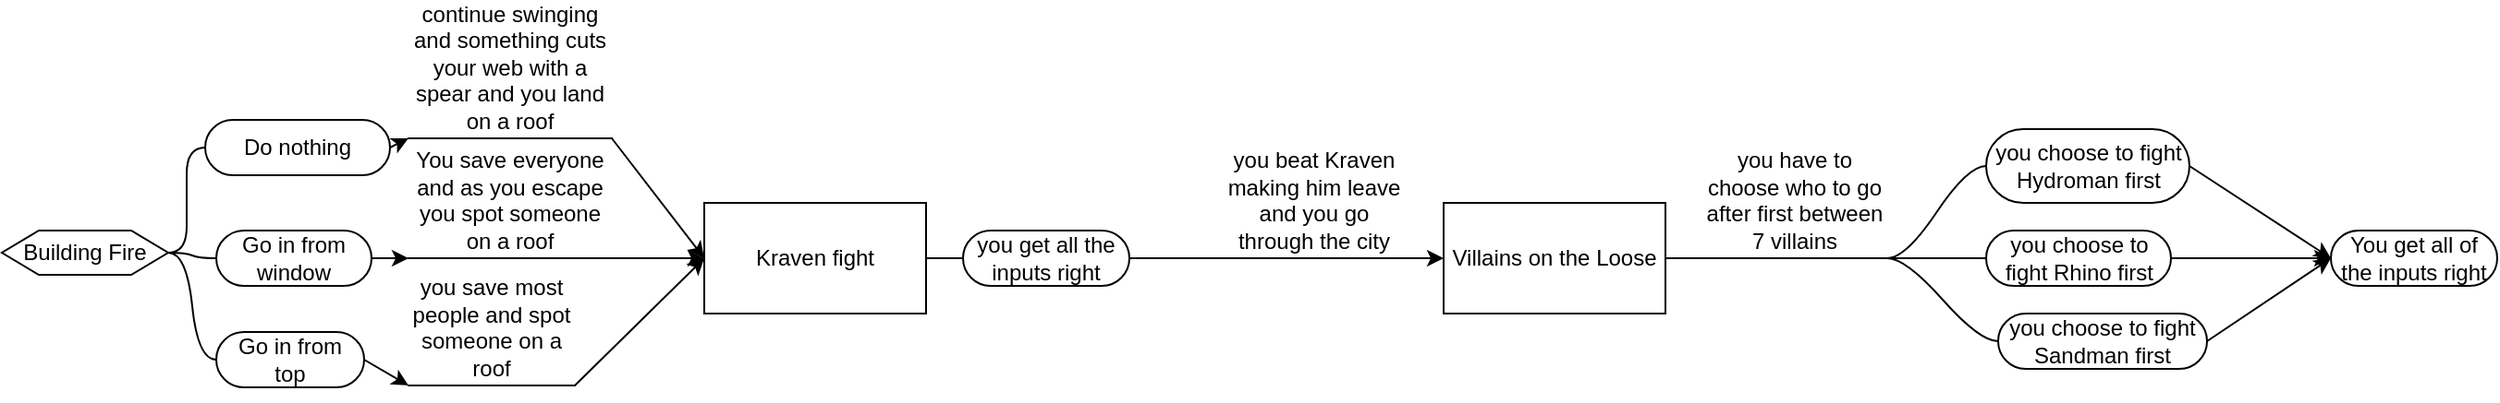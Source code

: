 <mxfile version="18.0.0" type="github">
  <diagram id="C5RBs43oDa-KdzZeNtuy" name="Page-1">
    <mxGraphModel dx="1354" dy="226" grid="1" gridSize="10" guides="1" tooltips="1" connect="1" arrows="1" fold="1" page="1" pageScale="1" pageWidth="5000" pageHeight="500" math="0" shadow="0">
      <root>
        <mxCell id="WIyWlLk6GJQsqaUBKTNV-0" />
        <mxCell id="WIyWlLk6GJQsqaUBKTNV-1" parent="WIyWlLk6GJQsqaUBKTNV-0" />
        <mxCell id="rfu-AUAui71PsU8ORFb6-0" value="Building Fire" style="shape=hexagon;perimeter=hexagonPerimeter2;whiteSpace=wrap;html=1;fixedSize=1;" vertex="1" parent="WIyWlLk6GJQsqaUBKTNV-1">
          <mxGeometry y="750" width="90" height="24" as="geometry" />
        </mxCell>
        <mxCell id="rfu-AUAui71PsU8ORFb6-26" value="" style="edgeStyle=none;rounded=0;orthogonalLoop=1;jettySize=auto;html=1;exitX=1;exitY=0.5;exitDx=0;exitDy=0;" edge="1" parent="WIyWlLk6GJQsqaUBKTNV-1" source="rfu-AUAui71PsU8ORFb6-48" target="rfu-AUAui71PsU8ORFb6-25">
          <mxGeometry relative="1" as="geometry">
            <mxPoint x="205.048" y="699.714" as="sourcePoint" />
          </mxGeometry>
        </mxCell>
        <mxCell id="rfu-AUAui71PsU8ORFb6-40" style="edgeStyle=none;rounded=0;orthogonalLoop=1;jettySize=auto;html=1;exitX=1;exitY=1;exitDx=0;exitDy=0;entryX=0;entryY=0.5;entryDx=0;entryDy=0;" edge="1" parent="WIyWlLk6GJQsqaUBKTNV-1" source="rfu-AUAui71PsU8ORFb6-25" target="rfu-AUAui71PsU8ORFb6-37">
          <mxGeometry relative="1" as="geometry" />
        </mxCell>
        <mxCell id="rfu-AUAui71PsU8ORFb6-25" value="continue swinging and something cuts your web with a spear and you land on a roof" style="whiteSpace=wrap;html=1;shape=partialRectangle;top=0;left=0;bottom=1;right=0;points=[[0,1],[1,1]];fillColor=none;align=center;verticalAlign=bottom;routingCenterY=0.5;snapToPoint=1;recursiveResize=0;autosize=1;treeFolding=1;treeMoving=1;newEdgeStyle={&quot;edgeStyle&quot;:&quot;entityRelationEdgeStyle&quot;,&quot;startArrow&quot;:&quot;none&quot;,&quot;endArrow&quot;:&quot;none&quot;,&quot;segment&quot;:10,&quot;curved&quot;:1};" vertex="1" parent="WIyWlLk6GJQsqaUBKTNV-1">
          <mxGeometry x="220" y="630" width="110" height="70" as="geometry" />
        </mxCell>
        <mxCell id="rfu-AUAui71PsU8ORFb6-36" value="" style="edgeStyle=none;rounded=0;orthogonalLoop=1;jettySize=auto;html=1;entryX=0;entryY=0.5;entryDx=0;entryDy=0;" edge="1" parent="WIyWlLk6GJQsqaUBKTNV-1" source="rfu-AUAui71PsU8ORFb6-31" target="rfu-AUAui71PsU8ORFb6-37">
          <mxGeometry relative="1" as="geometry">
            <mxPoint x="380" y="760" as="targetPoint" />
          </mxGeometry>
        </mxCell>
        <mxCell id="rfu-AUAui71PsU8ORFb6-31" value="You save everyone and as you escape you spot someone on a roof" style="whiteSpace=wrap;html=1;shape=partialRectangle;top=0;left=0;bottom=1;right=0;points=[[0,1],[1,1]];fillColor=none;align=center;verticalAlign=bottom;routingCenterY=0.5;snapToPoint=1;recursiveResize=0;autosize=1;treeFolding=1;treeMoving=1;newEdgeStyle={&quot;edgeStyle&quot;:&quot;entityRelationEdgeStyle&quot;,&quot;startArrow&quot;:&quot;none&quot;,&quot;endArrow&quot;:&quot;none&quot;,&quot;segment&quot;:10,&quot;curved&quot;:1};" vertex="1" parent="WIyWlLk6GJQsqaUBKTNV-1">
          <mxGeometry x="220" y="715" width="110" height="50" as="geometry" />
        </mxCell>
        <mxCell id="rfu-AUAui71PsU8ORFb6-41" style="edgeStyle=none;rounded=0;orthogonalLoop=1;jettySize=auto;html=1;exitX=1;exitY=1;exitDx=0;exitDy=0;entryX=0;entryY=0.5;entryDx=0;entryDy=0;" edge="1" parent="WIyWlLk6GJQsqaUBKTNV-1" source="rfu-AUAui71PsU8ORFb6-33" target="rfu-AUAui71PsU8ORFb6-37">
          <mxGeometry relative="1" as="geometry">
            <mxPoint x="370" y="760.0" as="targetPoint" />
          </mxGeometry>
        </mxCell>
        <mxCell id="rfu-AUAui71PsU8ORFb6-33" value="you save most people and spot someone on a roof" style="whiteSpace=wrap;html=1;shape=partialRectangle;top=0;left=0;bottom=1;right=0;points=[[0,1],[1,1]];fillColor=none;align=center;verticalAlign=bottom;routingCenterY=0.5;snapToPoint=1;recursiveResize=0;autosize=1;treeFolding=1;treeMoving=1;newEdgeStyle={&quot;edgeStyle&quot;:&quot;entityRelationEdgeStyle&quot;,&quot;startArrow&quot;:&quot;none&quot;,&quot;endArrow&quot;:&quot;none&quot;,&quot;segment&quot;:10,&quot;curved&quot;:1};" vertex="1" parent="WIyWlLk6GJQsqaUBKTNV-1">
          <mxGeometry x="220" y="774" width="90" height="60" as="geometry" />
        </mxCell>
        <mxCell id="rfu-AUAui71PsU8ORFb6-37" value="Kraven fight" style="rounded=0;whiteSpace=wrap;html=1;" vertex="1" parent="WIyWlLk6GJQsqaUBKTNV-1">
          <mxGeometry x="380" y="735" width="120" height="60" as="geometry" />
        </mxCell>
        <mxCell id="rfu-AUAui71PsU8ORFb6-48" value="Do nothing" style="whiteSpace=wrap;html=1;rounded=1;arcSize=50;align=center;verticalAlign=middle;strokeWidth=1;autosize=1;spacing=4;treeFolding=1;treeMoving=1;newEdgeStyle={&quot;edgeStyle&quot;:&quot;entityRelationEdgeStyle&quot;,&quot;startArrow&quot;:&quot;none&quot;,&quot;endArrow&quot;:&quot;none&quot;,&quot;segment&quot;:10,&quot;curved&quot;:1};" vertex="1" parent="WIyWlLk6GJQsqaUBKTNV-1">
          <mxGeometry x="110" y="690" width="100" height="30" as="geometry" />
        </mxCell>
        <mxCell id="rfu-AUAui71PsU8ORFb6-49" value="" style="edgeStyle=entityRelationEdgeStyle;startArrow=none;endArrow=none;segment=10;curved=1;rounded=0;exitX=1;exitY=0.5;exitDx=0;exitDy=0;" edge="1" target="rfu-AUAui71PsU8ORFb6-48" parent="WIyWlLk6GJQsqaUBKTNV-1" source="rfu-AUAui71PsU8ORFb6-0">
          <mxGeometry relative="1" as="geometry">
            <mxPoint x="100" y="760" as="sourcePoint" />
          </mxGeometry>
        </mxCell>
        <mxCell id="rfu-AUAui71PsU8ORFb6-52" style="edgeStyle=none;rounded=0;orthogonalLoop=1;jettySize=auto;html=1;exitX=1;exitY=0.5;exitDx=0;exitDy=0;entryX=0;entryY=1;entryDx=0;entryDy=0;" edge="1" parent="WIyWlLk6GJQsqaUBKTNV-1" source="rfu-AUAui71PsU8ORFb6-50" target="rfu-AUAui71PsU8ORFb6-31">
          <mxGeometry relative="1" as="geometry" />
        </mxCell>
        <mxCell id="rfu-AUAui71PsU8ORFb6-50" value="Go in from window" style="whiteSpace=wrap;html=1;rounded=1;arcSize=50;align=center;verticalAlign=middle;strokeWidth=1;autosize=1;spacing=4;treeFolding=1;treeMoving=1;newEdgeStyle={&quot;edgeStyle&quot;:&quot;entityRelationEdgeStyle&quot;,&quot;startArrow&quot;:&quot;none&quot;,&quot;endArrow&quot;:&quot;none&quot;,&quot;segment&quot;:10,&quot;curved&quot;:1};" vertex="1" parent="WIyWlLk6GJQsqaUBKTNV-1">
          <mxGeometry x="116" y="750" width="84" height="30" as="geometry" />
        </mxCell>
        <mxCell id="rfu-AUAui71PsU8ORFb6-51" value="" style="edgeStyle=entityRelationEdgeStyle;startArrow=none;endArrow=none;segment=10;curved=1;rounded=0;exitX=1;exitY=0.5;exitDx=0;exitDy=0;" edge="1" target="rfu-AUAui71PsU8ORFb6-50" parent="WIyWlLk6GJQsqaUBKTNV-1" source="rfu-AUAui71PsU8ORFb6-0">
          <mxGeometry relative="1" as="geometry">
            <mxPoint x="100" y="770" as="sourcePoint" />
          </mxGeometry>
        </mxCell>
        <mxCell id="rfu-AUAui71PsU8ORFb6-56" style="edgeStyle=none;rounded=0;orthogonalLoop=1;jettySize=auto;html=1;exitX=1;exitY=0.5;exitDx=0;exitDy=0;entryX=0;entryY=1;entryDx=0;entryDy=0;" edge="1" parent="WIyWlLk6GJQsqaUBKTNV-1" source="rfu-AUAui71PsU8ORFb6-53" target="rfu-AUAui71PsU8ORFb6-33">
          <mxGeometry relative="1" as="geometry" />
        </mxCell>
        <mxCell id="rfu-AUAui71PsU8ORFb6-53" value="Go in from top" style="whiteSpace=wrap;html=1;rounded=1;arcSize=50;align=center;verticalAlign=middle;strokeWidth=1;autosize=1;spacing=4;treeFolding=1;treeMoving=1;newEdgeStyle={&quot;edgeStyle&quot;:&quot;entityRelationEdgeStyle&quot;,&quot;startArrow&quot;:&quot;none&quot;,&quot;endArrow&quot;:&quot;none&quot;,&quot;segment&quot;:10,&quot;curved&quot;:1};" vertex="1" parent="WIyWlLk6GJQsqaUBKTNV-1">
          <mxGeometry x="116" y="805" width="80" height="30" as="geometry" />
        </mxCell>
        <mxCell id="rfu-AUAui71PsU8ORFb6-54" value="" style="edgeStyle=entityRelationEdgeStyle;startArrow=none;endArrow=none;segment=10;curved=1;rounded=0;exitX=1;exitY=0.5;exitDx=0;exitDy=0;" edge="1" target="rfu-AUAui71PsU8ORFb6-53" parent="WIyWlLk6GJQsqaUBKTNV-1" source="rfu-AUAui71PsU8ORFb6-0">
          <mxGeometry relative="1" as="geometry">
            <mxPoint x="90" y="840" as="sourcePoint" />
          </mxGeometry>
        </mxCell>
        <mxCell id="rfu-AUAui71PsU8ORFb6-57" value="you get all the inputs right" style="whiteSpace=wrap;html=1;rounded=1;arcSize=50;align=center;verticalAlign=middle;strokeWidth=1;autosize=1;spacing=4;treeFolding=1;treeMoving=1;newEdgeStyle={&quot;edgeStyle&quot;:&quot;entityRelationEdgeStyle&quot;,&quot;startArrow&quot;:&quot;none&quot;,&quot;endArrow&quot;:&quot;none&quot;,&quot;segment&quot;:10,&quot;curved&quot;:1};" vertex="1" parent="WIyWlLk6GJQsqaUBKTNV-1">
          <mxGeometry x="520" y="750" width="90" height="30" as="geometry" />
        </mxCell>
        <mxCell id="rfu-AUAui71PsU8ORFb6-58" value="" style="edgeStyle=entityRelationEdgeStyle;startArrow=none;endArrow=none;segment=10;curved=1;rounded=0;exitX=1;exitY=0.5;exitDx=0;exitDy=0;" edge="1" target="rfu-AUAui71PsU8ORFb6-57" parent="WIyWlLk6GJQsqaUBKTNV-1" source="rfu-AUAui71PsU8ORFb6-37">
          <mxGeometry relative="1" as="geometry">
            <mxPoint x="530" y="755" as="sourcePoint" />
          </mxGeometry>
        </mxCell>
        <mxCell id="rfu-AUAui71PsU8ORFb6-62" style="edgeStyle=none;rounded=0;orthogonalLoop=1;jettySize=auto;html=1;exitX=1;exitY=1;exitDx=0;exitDy=0;entryX=0;entryY=0.5;entryDx=0;entryDy=0;" edge="1" parent="WIyWlLk6GJQsqaUBKTNV-1" source="rfu-AUAui71PsU8ORFb6-59" target="rfu-AUAui71PsU8ORFb6-61">
          <mxGeometry relative="1" as="geometry" />
        </mxCell>
        <mxCell id="rfu-AUAui71PsU8ORFb6-59" value="you beat Kraven making him leave and you go through the city" style="whiteSpace=wrap;html=1;shape=partialRectangle;top=0;left=0;bottom=1;right=0;points=[[0,1],[1,1]];fillColor=none;align=center;verticalAlign=bottom;routingCenterY=0.5;snapToPoint=1;recursiveResize=0;autosize=1;treeFolding=1;treeMoving=1;newEdgeStyle={&quot;edgeStyle&quot;:&quot;entityRelationEdgeStyle&quot;,&quot;startArrow&quot;:&quot;none&quot;,&quot;endArrow&quot;:&quot;none&quot;,&quot;segment&quot;:10,&quot;curved&quot;:1};" vertex="1" parent="WIyWlLk6GJQsqaUBKTNV-1">
          <mxGeometry x="660" y="710" width="100" height="55" as="geometry" />
        </mxCell>
        <mxCell id="rfu-AUAui71PsU8ORFb6-60" value="" style="edgeStyle=entityRelationEdgeStyle;startArrow=none;endArrow=none;segment=10;curved=1;rounded=0;exitX=1;exitY=0.5;exitDx=0;exitDy=0;" edge="1" target="rfu-AUAui71PsU8ORFb6-59" parent="WIyWlLk6GJQsqaUBKTNV-1" source="rfu-AUAui71PsU8ORFb6-57">
          <mxGeometry relative="1" as="geometry">
            <mxPoint x="600.0" y="752.5" as="sourcePoint" />
          </mxGeometry>
        </mxCell>
        <mxCell id="rfu-AUAui71PsU8ORFb6-61" value="Villains on the Loose" style="rounded=0;whiteSpace=wrap;html=1;" vertex="1" parent="WIyWlLk6GJQsqaUBKTNV-1">
          <mxGeometry x="780" y="735" width="120" height="60" as="geometry" />
        </mxCell>
        <mxCell id="rfu-AUAui71PsU8ORFb6-85" style="edgeStyle=none;rounded=0;orthogonalLoop=1;jettySize=auto;html=1;exitX=1;exitY=0.5;exitDx=0;exitDy=0;entryX=0;entryY=0.5;entryDx=0;entryDy=0;" edge="1" parent="WIyWlLk6GJQsqaUBKTNV-1" source="rfu-AUAui71PsU8ORFb6-63" target="rfu-AUAui71PsU8ORFb6-83">
          <mxGeometry relative="1" as="geometry" />
        </mxCell>
        <mxCell id="rfu-AUAui71PsU8ORFb6-63" value="you choose to fight Hydroman first" style="whiteSpace=wrap;html=1;rounded=1;arcSize=50;align=center;verticalAlign=middle;strokeWidth=1;autosize=1;spacing=4;treeFolding=1;treeMoving=1;newEdgeStyle={&quot;edgeStyle&quot;:&quot;entityRelationEdgeStyle&quot;,&quot;startArrow&quot;:&quot;none&quot;,&quot;endArrow&quot;:&quot;none&quot;,&quot;segment&quot;:10,&quot;curved&quot;:1};" vertex="1" parent="WIyWlLk6GJQsqaUBKTNV-1">
          <mxGeometry x="1073.5" y="695" width="110" height="40" as="geometry" />
        </mxCell>
        <mxCell id="rfu-AUAui71PsU8ORFb6-64" value="" style="edgeStyle=entityRelationEdgeStyle;startArrow=none;endArrow=none;segment=10;curved=1;rounded=0;exitX=1;exitY=1;exitDx=0;exitDy=0;" edge="1" target="rfu-AUAui71PsU8ORFb6-63" parent="WIyWlLk6GJQsqaUBKTNV-1" source="rfu-AUAui71PsU8ORFb6-69">
          <mxGeometry relative="1" as="geometry">
            <mxPoint x="1098" y="735" as="sourcePoint" />
          </mxGeometry>
        </mxCell>
        <mxCell id="rfu-AUAui71PsU8ORFb6-86" style="edgeStyle=none;rounded=0;orthogonalLoop=1;jettySize=auto;html=1;exitX=1;exitY=0.5;exitDx=0;exitDy=0;entryX=0;entryY=0.5;entryDx=0;entryDy=0;" edge="1" parent="WIyWlLk6GJQsqaUBKTNV-1" source="rfu-AUAui71PsU8ORFb6-65" target="rfu-AUAui71PsU8ORFb6-83">
          <mxGeometry relative="1" as="geometry" />
        </mxCell>
        <mxCell id="rfu-AUAui71PsU8ORFb6-65" value="you choose to fight Rhino first" style="whiteSpace=wrap;html=1;rounded=1;arcSize=50;align=center;verticalAlign=middle;strokeWidth=1;autosize=1;spacing=4;treeFolding=1;treeMoving=1;newEdgeStyle={&quot;edgeStyle&quot;:&quot;entityRelationEdgeStyle&quot;,&quot;startArrow&quot;:&quot;none&quot;,&quot;endArrow&quot;:&quot;none&quot;,&quot;segment&quot;:10,&quot;curved&quot;:1};" vertex="1" parent="WIyWlLk6GJQsqaUBKTNV-1">
          <mxGeometry x="1073.5" y="750" width="100" height="30" as="geometry" />
        </mxCell>
        <mxCell id="rfu-AUAui71PsU8ORFb6-66" value="" style="edgeStyle=entityRelationEdgeStyle;startArrow=none;endArrow=none;segment=10;curved=1;rounded=0;exitX=1;exitY=1;exitDx=0;exitDy=0;" edge="1" target="rfu-AUAui71PsU8ORFb6-65" parent="WIyWlLk6GJQsqaUBKTNV-1" source="rfu-AUAui71PsU8ORFb6-69">
          <mxGeometry relative="1" as="geometry">
            <mxPoint x="1120" y="830" as="sourcePoint" />
          </mxGeometry>
        </mxCell>
        <mxCell id="rfu-AUAui71PsU8ORFb6-87" style="edgeStyle=none;rounded=0;orthogonalLoop=1;jettySize=auto;html=1;exitX=1;exitY=0.5;exitDx=0;exitDy=0;entryX=0;entryY=0.5;entryDx=0;entryDy=0;" edge="1" parent="WIyWlLk6GJQsqaUBKTNV-1" source="rfu-AUAui71PsU8ORFb6-67" target="rfu-AUAui71PsU8ORFb6-83">
          <mxGeometry relative="1" as="geometry" />
        </mxCell>
        <mxCell id="rfu-AUAui71PsU8ORFb6-67" value="you choose to fight Sandman first" style="whiteSpace=wrap;html=1;rounded=1;arcSize=50;align=center;verticalAlign=middle;strokeWidth=1;autosize=1;spacing=4;treeFolding=1;treeMoving=1;newEdgeStyle={&quot;edgeStyle&quot;:&quot;entityRelationEdgeStyle&quot;,&quot;startArrow&quot;:&quot;none&quot;,&quot;endArrow&quot;:&quot;none&quot;,&quot;segment&quot;:10,&quot;curved&quot;:1};" vertex="1" parent="WIyWlLk6GJQsqaUBKTNV-1">
          <mxGeometry x="1080" y="795" width="113" height="30" as="geometry" />
        </mxCell>
        <mxCell id="rfu-AUAui71PsU8ORFb6-68" value="" style="edgeStyle=entityRelationEdgeStyle;startArrow=none;endArrow=none;segment=10;curved=1;rounded=0;exitX=1;exitY=1;exitDx=0;exitDy=0;" edge="1" target="rfu-AUAui71PsU8ORFb6-67" parent="WIyWlLk6GJQsqaUBKTNV-1" source="rfu-AUAui71PsU8ORFb6-69">
          <mxGeometry relative="1" as="geometry">
            <mxPoint x="1060" y="900" as="sourcePoint" />
          </mxGeometry>
        </mxCell>
        <mxCell id="rfu-AUAui71PsU8ORFb6-69" value="you have to choose who to go after first between 7 villains" style="whiteSpace=wrap;html=1;shape=partialRectangle;top=0;left=0;bottom=1;right=0;points=[[0,1],[1,1]];fillColor=none;align=center;verticalAlign=bottom;routingCenterY=0.5;snapToPoint=1;recursiveResize=0;autosize=1;treeFolding=1;treeMoving=1;newEdgeStyle={&quot;edgeStyle&quot;:&quot;entityRelationEdgeStyle&quot;,&quot;startArrow&quot;:&quot;none&quot;,&quot;endArrow&quot;:&quot;none&quot;,&quot;segment&quot;:10,&quot;curved&quot;:1};" vertex="1" parent="WIyWlLk6GJQsqaUBKTNV-1">
          <mxGeometry x="920" y="745" width="100" height="20" as="geometry" />
        </mxCell>
        <mxCell id="rfu-AUAui71PsU8ORFb6-70" value="" style="edgeStyle=entityRelationEdgeStyle;startArrow=none;endArrow=none;segment=10;curved=1;rounded=0;exitX=1;exitY=0.5;exitDx=0;exitDy=0;" edge="1" target="rfu-AUAui71PsU8ORFb6-69" parent="WIyWlLk6GJQsqaUBKTNV-1" source="rfu-AUAui71PsU8ORFb6-61">
          <mxGeometry relative="1" as="geometry">
            <mxPoint x="920" y="774" as="sourcePoint" />
          </mxGeometry>
        </mxCell>
        <mxCell id="rfu-AUAui71PsU8ORFb6-83" value="You get all of the inputs right" style="rounded=1;whiteSpace=wrap;html=1;arcSize=50;" vertex="1" parent="WIyWlLk6GJQsqaUBKTNV-1">
          <mxGeometry x="1260" y="750" width="90" height="30" as="geometry" />
        </mxCell>
      </root>
    </mxGraphModel>
  </diagram>
</mxfile>
